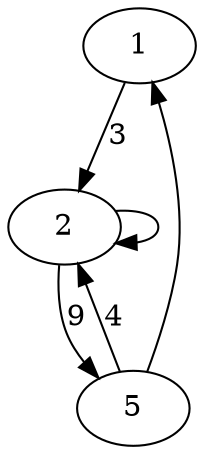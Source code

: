 digraph {
  70366898920260 [label="1"];
  70366898920200 [label="2"];
  70366898920140 [label="5"];

  70366898920260 -> 70366898920200 [label="3"];
  70366898920200 -> 70366898920200;
  70366898920200 -> 70366898920140 [label="9"];
  70366898920140 -> 70366898920260;
  70366898920140 -> 70366898920200 [label="4"];
}
